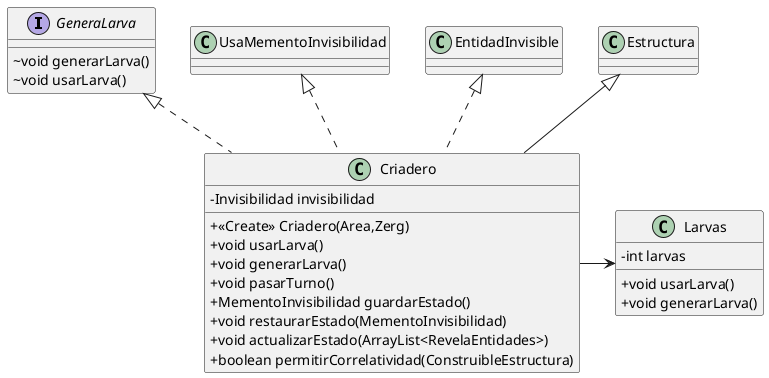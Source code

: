@startuml
skinparam classAttributeIconSize 0
interface GeneraLarva {
~ void generarLarva()
~ void usarLarva()
}
class Criadero {
- Invisibilidad invisibilidad
+ <<Create>> Criadero(Area,Zerg)
+ void usarLarva()
+ void generarLarva()
+ void pasarTurno()
+ MementoInvisibilidad guardarEstado()
+ void restaurarEstado(MementoInvisibilidad)
+ void actualizarEstado(ArrayList<RevelaEntidades>)
+ boolean permitirCorrelatividad(ConstruibleEstructura)
}
class Larvas {
- int larvas
+ void usarLarva()
+ void generarLarva()
}


GeneraLarva <|.. Criadero
UsaMementoInvisibilidad <|.. Criadero
EntidadInvisible <|.. Criadero
Estructura <|-- Criadero
Criadero -right-> Larvas
@enduml